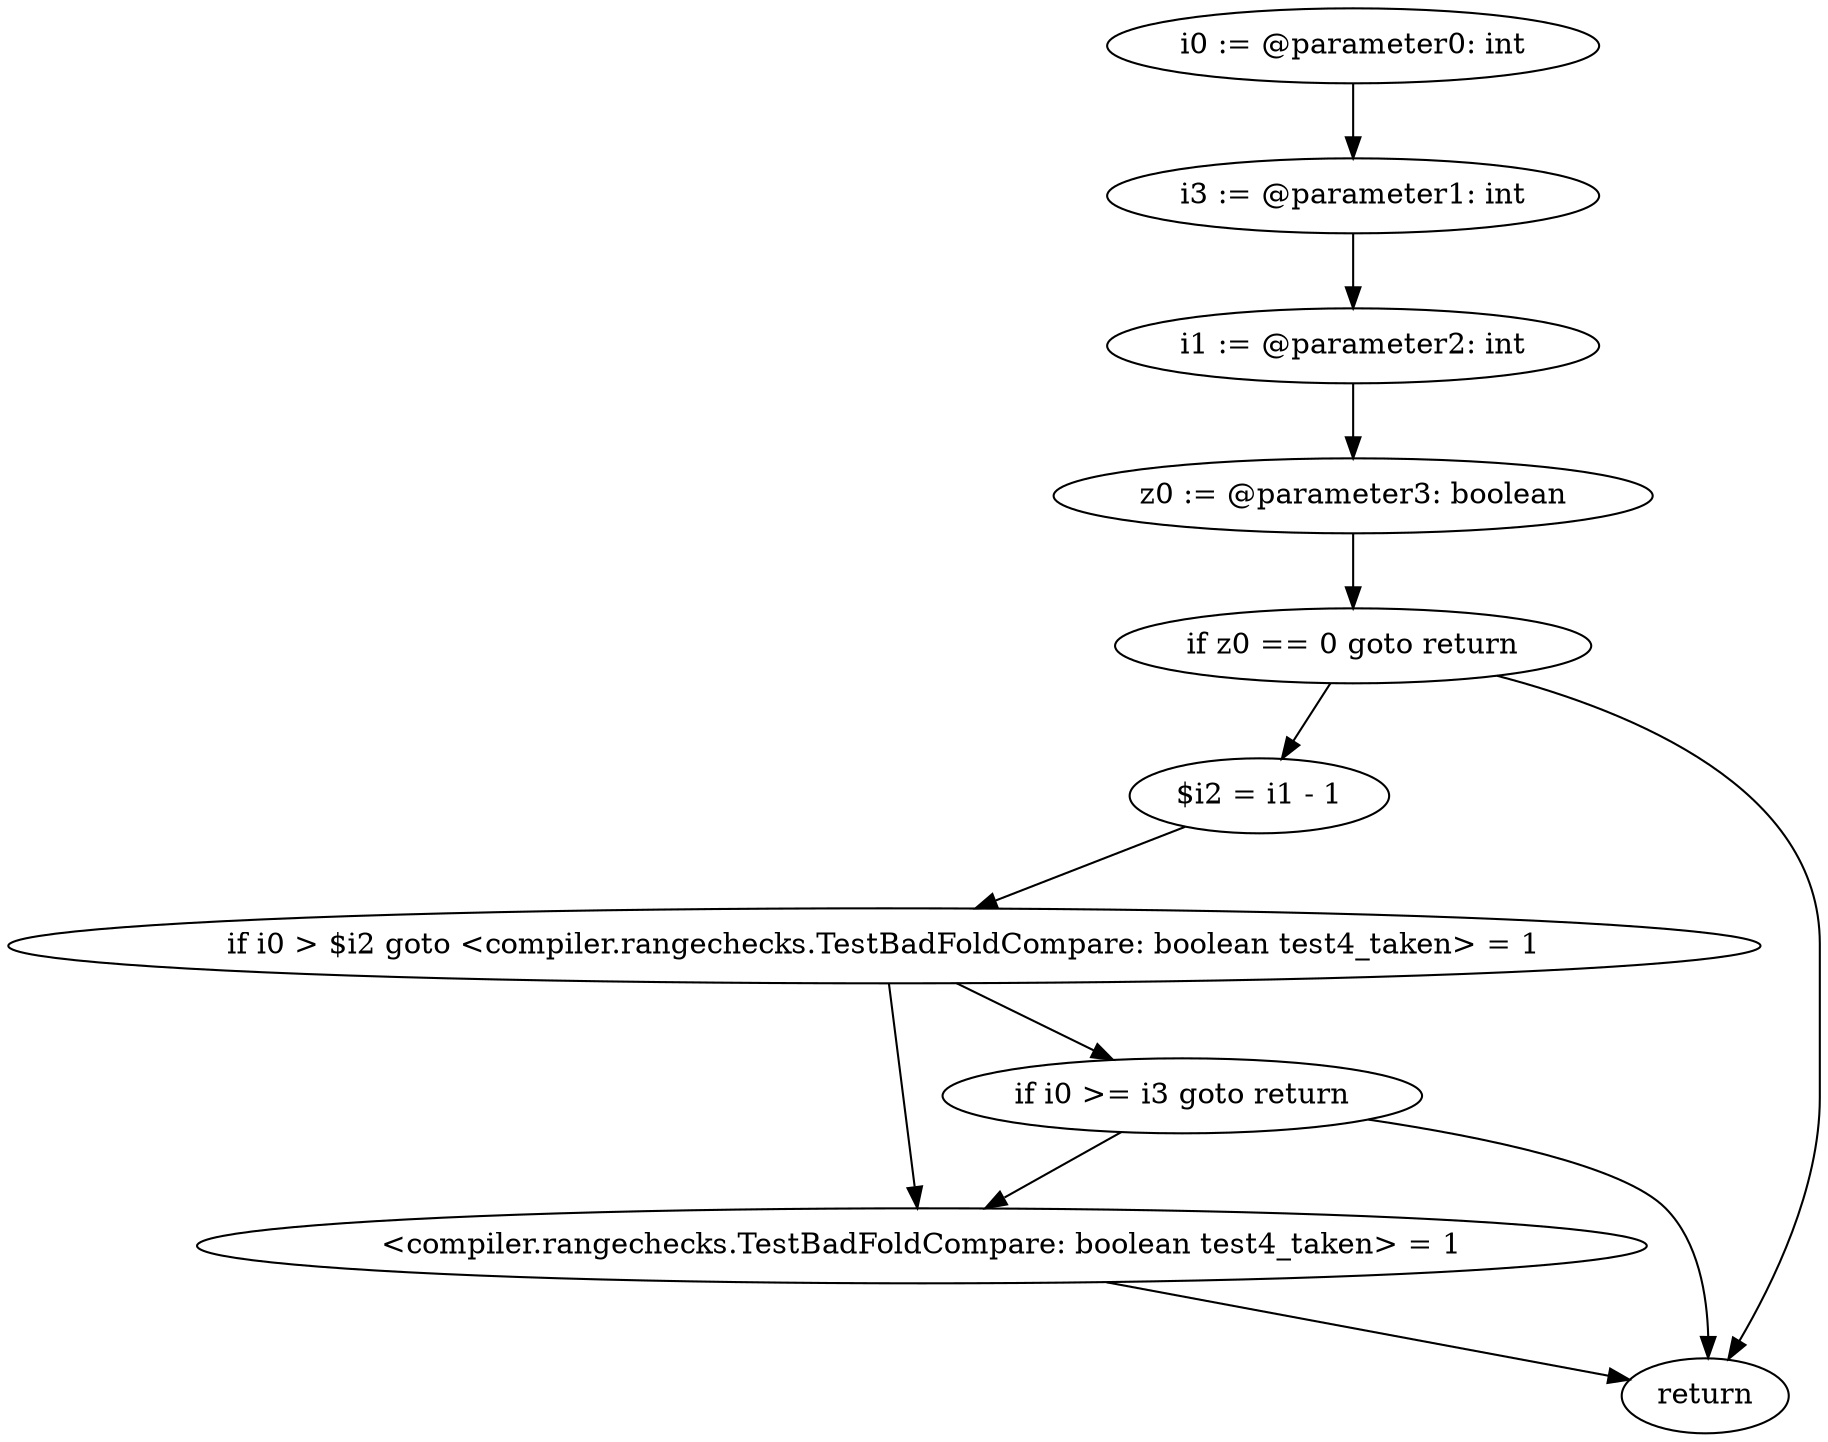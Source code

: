 digraph "unitGraph" {
    "i0 := @parameter0: int"
    "i3 := @parameter1: int"
    "i1 := @parameter2: int"
    "z0 := @parameter3: boolean"
    "if z0 == 0 goto return"
    "$i2 = i1 - 1"
    "if i0 > $i2 goto <compiler.rangechecks.TestBadFoldCompare: boolean test4_taken> = 1"
    "if i0 >= i3 goto return"
    "<compiler.rangechecks.TestBadFoldCompare: boolean test4_taken> = 1"
    "return"
    "i0 := @parameter0: int"->"i3 := @parameter1: int";
    "i3 := @parameter1: int"->"i1 := @parameter2: int";
    "i1 := @parameter2: int"->"z0 := @parameter3: boolean";
    "z0 := @parameter3: boolean"->"if z0 == 0 goto return";
    "if z0 == 0 goto return"->"$i2 = i1 - 1";
    "if z0 == 0 goto return"->"return";
    "$i2 = i1 - 1"->"if i0 > $i2 goto <compiler.rangechecks.TestBadFoldCompare: boolean test4_taken> = 1";
    "if i0 > $i2 goto <compiler.rangechecks.TestBadFoldCompare: boolean test4_taken> = 1"->"if i0 >= i3 goto return";
    "if i0 > $i2 goto <compiler.rangechecks.TestBadFoldCompare: boolean test4_taken> = 1"->"<compiler.rangechecks.TestBadFoldCompare: boolean test4_taken> = 1";
    "if i0 >= i3 goto return"->"<compiler.rangechecks.TestBadFoldCompare: boolean test4_taken> = 1";
    "if i0 >= i3 goto return"->"return";
    "<compiler.rangechecks.TestBadFoldCompare: boolean test4_taken> = 1"->"return";
}
